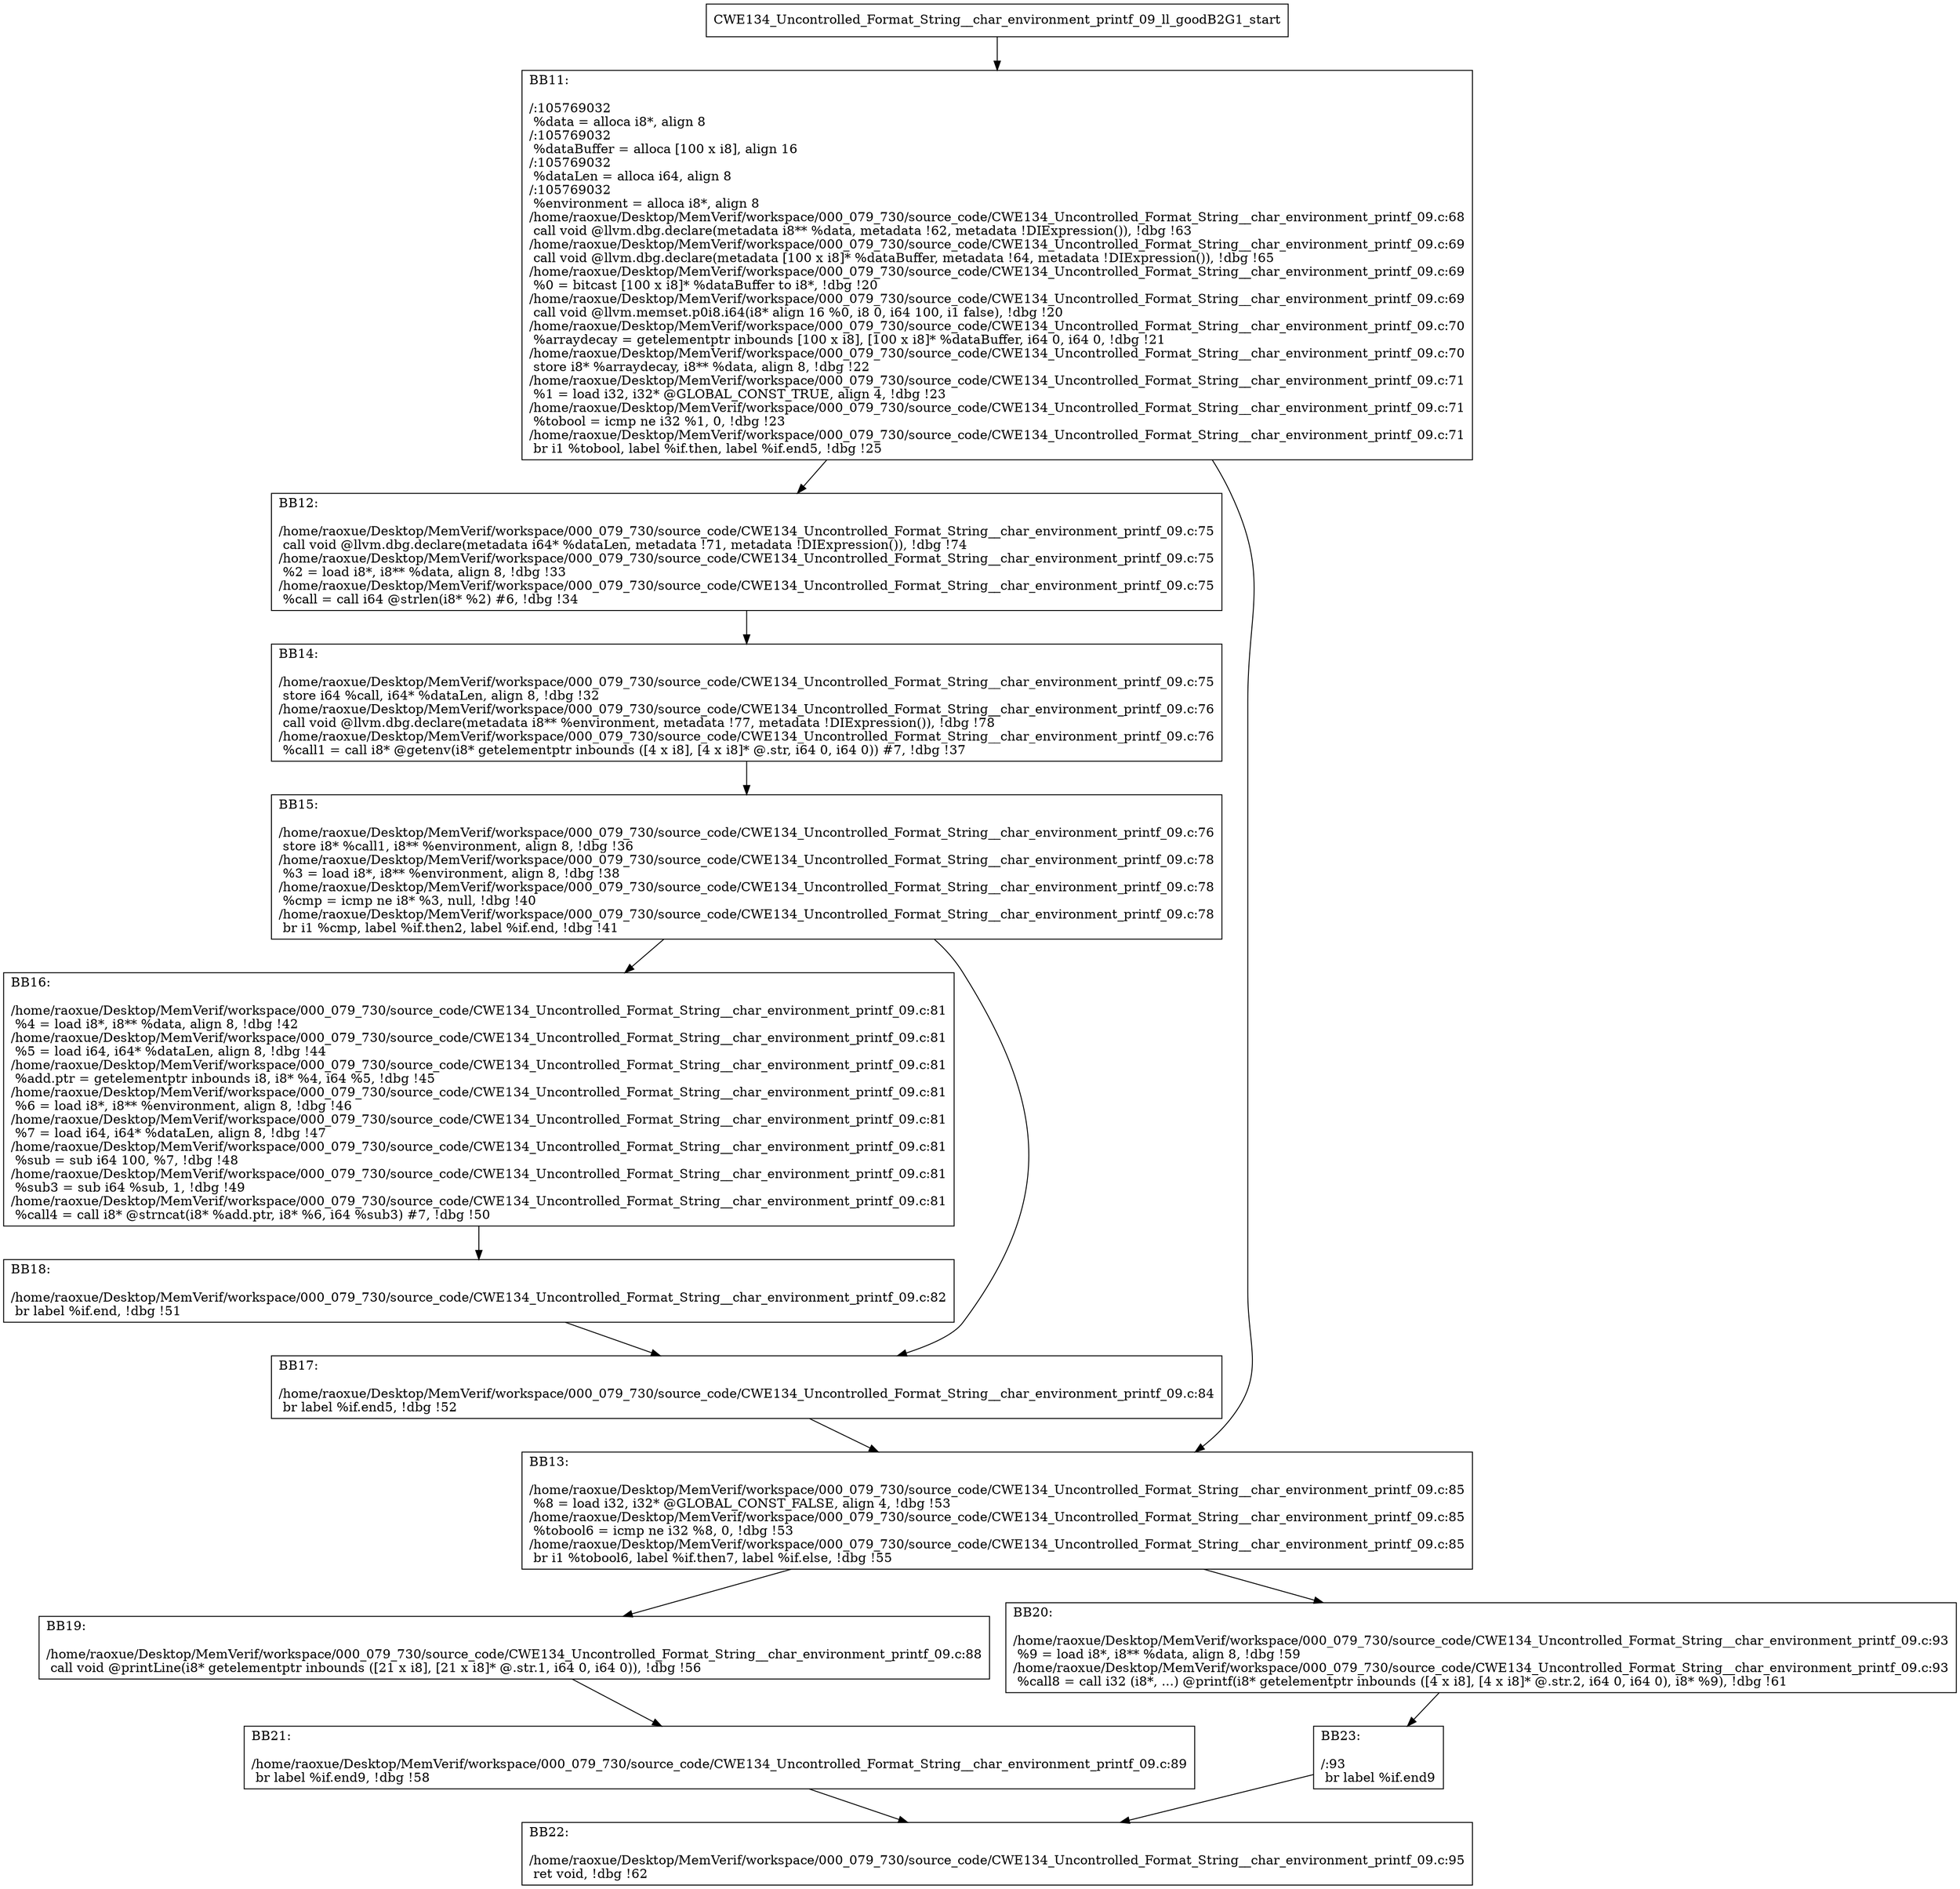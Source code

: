 digraph "CFG for'CWE134_Uncontrolled_Format_String__char_environment_printf_09_ll_goodB2G1' function" {
	BBCWE134_Uncontrolled_Format_String__char_environment_printf_09_ll_goodB2G1_start[shape=record,label="{CWE134_Uncontrolled_Format_String__char_environment_printf_09_ll_goodB2G1_start}"];
	BBCWE134_Uncontrolled_Format_String__char_environment_printf_09_ll_goodB2G1_start-> CWE134_Uncontrolled_Format_String__char_environment_printf_09_ll_goodB2G1BB11;
	CWE134_Uncontrolled_Format_String__char_environment_printf_09_ll_goodB2G1BB11 [shape=record, label="{BB11:\l\l/:105769032\l
  %data = alloca i8*, align 8\l
/:105769032\l
  %dataBuffer = alloca [100 x i8], align 16\l
/:105769032\l
  %dataLen = alloca i64, align 8\l
/:105769032\l
  %environment = alloca i8*, align 8\l
/home/raoxue/Desktop/MemVerif/workspace/000_079_730/source_code/CWE134_Uncontrolled_Format_String__char_environment_printf_09.c:68\l
  call void @llvm.dbg.declare(metadata i8** %data, metadata !62, metadata !DIExpression()), !dbg !63\l
/home/raoxue/Desktop/MemVerif/workspace/000_079_730/source_code/CWE134_Uncontrolled_Format_String__char_environment_printf_09.c:69\l
  call void @llvm.dbg.declare(metadata [100 x i8]* %dataBuffer, metadata !64, metadata !DIExpression()), !dbg !65\l
/home/raoxue/Desktop/MemVerif/workspace/000_079_730/source_code/CWE134_Uncontrolled_Format_String__char_environment_printf_09.c:69\l
  %0 = bitcast [100 x i8]* %dataBuffer to i8*, !dbg !20\l
/home/raoxue/Desktop/MemVerif/workspace/000_079_730/source_code/CWE134_Uncontrolled_Format_String__char_environment_printf_09.c:69\l
  call void @llvm.memset.p0i8.i64(i8* align 16 %0, i8 0, i64 100, i1 false), !dbg !20\l
/home/raoxue/Desktop/MemVerif/workspace/000_079_730/source_code/CWE134_Uncontrolled_Format_String__char_environment_printf_09.c:70\l
  %arraydecay = getelementptr inbounds [100 x i8], [100 x i8]* %dataBuffer, i64 0, i64 0, !dbg !21\l
/home/raoxue/Desktop/MemVerif/workspace/000_079_730/source_code/CWE134_Uncontrolled_Format_String__char_environment_printf_09.c:70\l
  store i8* %arraydecay, i8** %data, align 8, !dbg !22\l
/home/raoxue/Desktop/MemVerif/workspace/000_079_730/source_code/CWE134_Uncontrolled_Format_String__char_environment_printf_09.c:71\l
  %1 = load i32, i32* @GLOBAL_CONST_TRUE, align 4, !dbg !23\l
/home/raoxue/Desktop/MemVerif/workspace/000_079_730/source_code/CWE134_Uncontrolled_Format_String__char_environment_printf_09.c:71\l
  %tobool = icmp ne i32 %1, 0, !dbg !23\l
/home/raoxue/Desktop/MemVerif/workspace/000_079_730/source_code/CWE134_Uncontrolled_Format_String__char_environment_printf_09.c:71\l
  br i1 %tobool, label %if.then, label %if.end5, !dbg !25\l
}"];
	CWE134_Uncontrolled_Format_String__char_environment_printf_09_ll_goodB2G1BB11-> CWE134_Uncontrolled_Format_String__char_environment_printf_09_ll_goodB2G1BB12;
	CWE134_Uncontrolled_Format_String__char_environment_printf_09_ll_goodB2G1BB11-> CWE134_Uncontrolled_Format_String__char_environment_printf_09_ll_goodB2G1BB13;
	CWE134_Uncontrolled_Format_String__char_environment_printf_09_ll_goodB2G1BB12 [shape=record, label="{BB12:\l\l/home/raoxue/Desktop/MemVerif/workspace/000_079_730/source_code/CWE134_Uncontrolled_Format_String__char_environment_printf_09.c:75\l
  call void @llvm.dbg.declare(metadata i64* %dataLen, metadata !71, metadata !DIExpression()), !dbg !74\l
/home/raoxue/Desktop/MemVerif/workspace/000_079_730/source_code/CWE134_Uncontrolled_Format_String__char_environment_printf_09.c:75\l
  %2 = load i8*, i8** %data, align 8, !dbg !33\l
/home/raoxue/Desktop/MemVerif/workspace/000_079_730/source_code/CWE134_Uncontrolled_Format_String__char_environment_printf_09.c:75\l
  %call = call i64 @strlen(i8* %2) #6, !dbg !34\l
}"];
	CWE134_Uncontrolled_Format_String__char_environment_printf_09_ll_goodB2G1BB12-> CWE134_Uncontrolled_Format_String__char_environment_printf_09_ll_goodB2G1BB14;
	CWE134_Uncontrolled_Format_String__char_environment_printf_09_ll_goodB2G1BB14 [shape=record, label="{BB14:\l\l/home/raoxue/Desktop/MemVerif/workspace/000_079_730/source_code/CWE134_Uncontrolled_Format_String__char_environment_printf_09.c:75\l
  store i64 %call, i64* %dataLen, align 8, !dbg !32\l
/home/raoxue/Desktop/MemVerif/workspace/000_079_730/source_code/CWE134_Uncontrolled_Format_String__char_environment_printf_09.c:76\l
  call void @llvm.dbg.declare(metadata i8** %environment, metadata !77, metadata !DIExpression()), !dbg !78\l
/home/raoxue/Desktop/MemVerif/workspace/000_079_730/source_code/CWE134_Uncontrolled_Format_String__char_environment_printf_09.c:76\l
  %call1 = call i8* @getenv(i8* getelementptr inbounds ([4 x i8], [4 x i8]* @.str, i64 0, i64 0)) #7, !dbg !37\l
}"];
	CWE134_Uncontrolled_Format_String__char_environment_printf_09_ll_goodB2G1BB14-> CWE134_Uncontrolled_Format_String__char_environment_printf_09_ll_goodB2G1BB15;
	CWE134_Uncontrolled_Format_String__char_environment_printf_09_ll_goodB2G1BB15 [shape=record, label="{BB15:\l\l/home/raoxue/Desktop/MemVerif/workspace/000_079_730/source_code/CWE134_Uncontrolled_Format_String__char_environment_printf_09.c:76\l
  store i8* %call1, i8** %environment, align 8, !dbg !36\l
/home/raoxue/Desktop/MemVerif/workspace/000_079_730/source_code/CWE134_Uncontrolled_Format_String__char_environment_printf_09.c:78\l
  %3 = load i8*, i8** %environment, align 8, !dbg !38\l
/home/raoxue/Desktop/MemVerif/workspace/000_079_730/source_code/CWE134_Uncontrolled_Format_String__char_environment_printf_09.c:78\l
  %cmp = icmp ne i8* %3, null, !dbg !40\l
/home/raoxue/Desktop/MemVerif/workspace/000_079_730/source_code/CWE134_Uncontrolled_Format_String__char_environment_printf_09.c:78\l
  br i1 %cmp, label %if.then2, label %if.end, !dbg !41\l
}"];
	CWE134_Uncontrolled_Format_String__char_environment_printf_09_ll_goodB2G1BB15-> CWE134_Uncontrolled_Format_String__char_environment_printf_09_ll_goodB2G1BB16;
	CWE134_Uncontrolled_Format_String__char_environment_printf_09_ll_goodB2G1BB15-> CWE134_Uncontrolled_Format_String__char_environment_printf_09_ll_goodB2G1BB17;
	CWE134_Uncontrolled_Format_String__char_environment_printf_09_ll_goodB2G1BB16 [shape=record, label="{BB16:\l\l/home/raoxue/Desktop/MemVerif/workspace/000_079_730/source_code/CWE134_Uncontrolled_Format_String__char_environment_printf_09.c:81\l
  %4 = load i8*, i8** %data, align 8, !dbg !42\l
/home/raoxue/Desktop/MemVerif/workspace/000_079_730/source_code/CWE134_Uncontrolled_Format_String__char_environment_printf_09.c:81\l
  %5 = load i64, i64* %dataLen, align 8, !dbg !44\l
/home/raoxue/Desktop/MemVerif/workspace/000_079_730/source_code/CWE134_Uncontrolled_Format_String__char_environment_printf_09.c:81\l
  %add.ptr = getelementptr inbounds i8, i8* %4, i64 %5, !dbg !45\l
/home/raoxue/Desktop/MemVerif/workspace/000_079_730/source_code/CWE134_Uncontrolled_Format_String__char_environment_printf_09.c:81\l
  %6 = load i8*, i8** %environment, align 8, !dbg !46\l
/home/raoxue/Desktop/MemVerif/workspace/000_079_730/source_code/CWE134_Uncontrolled_Format_String__char_environment_printf_09.c:81\l
  %7 = load i64, i64* %dataLen, align 8, !dbg !47\l
/home/raoxue/Desktop/MemVerif/workspace/000_079_730/source_code/CWE134_Uncontrolled_Format_String__char_environment_printf_09.c:81\l
  %sub = sub i64 100, %7, !dbg !48\l
/home/raoxue/Desktop/MemVerif/workspace/000_079_730/source_code/CWE134_Uncontrolled_Format_String__char_environment_printf_09.c:81\l
  %sub3 = sub i64 %sub, 1, !dbg !49\l
/home/raoxue/Desktop/MemVerif/workspace/000_079_730/source_code/CWE134_Uncontrolled_Format_String__char_environment_printf_09.c:81\l
  %call4 = call i8* @strncat(i8* %add.ptr, i8* %6, i64 %sub3) #7, !dbg !50\l
}"];
	CWE134_Uncontrolled_Format_String__char_environment_printf_09_ll_goodB2G1BB16-> CWE134_Uncontrolled_Format_String__char_environment_printf_09_ll_goodB2G1BB18;
	CWE134_Uncontrolled_Format_String__char_environment_printf_09_ll_goodB2G1BB18 [shape=record, label="{BB18:\l\l/home/raoxue/Desktop/MemVerif/workspace/000_079_730/source_code/CWE134_Uncontrolled_Format_String__char_environment_printf_09.c:82\l
  br label %if.end, !dbg !51\l
}"];
	CWE134_Uncontrolled_Format_String__char_environment_printf_09_ll_goodB2G1BB18-> CWE134_Uncontrolled_Format_String__char_environment_printf_09_ll_goodB2G1BB17;
	CWE134_Uncontrolled_Format_String__char_environment_printf_09_ll_goodB2G1BB17 [shape=record, label="{BB17:\l\l/home/raoxue/Desktop/MemVerif/workspace/000_079_730/source_code/CWE134_Uncontrolled_Format_String__char_environment_printf_09.c:84\l
  br label %if.end5, !dbg !52\l
}"];
	CWE134_Uncontrolled_Format_String__char_environment_printf_09_ll_goodB2G1BB17-> CWE134_Uncontrolled_Format_String__char_environment_printf_09_ll_goodB2G1BB13;
	CWE134_Uncontrolled_Format_String__char_environment_printf_09_ll_goodB2G1BB13 [shape=record, label="{BB13:\l\l/home/raoxue/Desktop/MemVerif/workspace/000_079_730/source_code/CWE134_Uncontrolled_Format_String__char_environment_printf_09.c:85\l
  %8 = load i32, i32* @GLOBAL_CONST_FALSE, align 4, !dbg !53\l
/home/raoxue/Desktop/MemVerif/workspace/000_079_730/source_code/CWE134_Uncontrolled_Format_String__char_environment_printf_09.c:85\l
  %tobool6 = icmp ne i32 %8, 0, !dbg !53\l
/home/raoxue/Desktop/MemVerif/workspace/000_079_730/source_code/CWE134_Uncontrolled_Format_String__char_environment_printf_09.c:85\l
  br i1 %tobool6, label %if.then7, label %if.else, !dbg !55\l
}"];
	CWE134_Uncontrolled_Format_String__char_environment_printf_09_ll_goodB2G1BB13-> CWE134_Uncontrolled_Format_String__char_environment_printf_09_ll_goodB2G1BB19;
	CWE134_Uncontrolled_Format_String__char_environment_printf_09_ll_goodB2G1BB13-> CWE134_Uncontrolled_Format_String__char_environment_printf_09_ll_goodB2G1BB20;
	CWE134_Uncontrolled_Format_String__char_environment_printf_09_ll_goodB2G1BB19 [shape=record, label="{BB19:\l\l/home/raoxue/Desktop/MemVerif/workspace/000_079_730/source_code/CWE134_Uncontrolled_Format_String__char_environment_printf_09.c:88\l
  call void @printLine(i8* getelementptr inbounds ([21 x i8], [21 x i8]* @.str.1, i64 0, i64 0)), !dbg !56\l
}"];
	CWE134_Uncontrolled_Format_String__char_environment_printf_09_ll_goodB2G1BB19-> CWE134_Uncontrolled_Format_String__char_environment_printf_09_ll_goodB2G1BB21;
	CWE134_Uncontrolled_Format_String__char_environment_printf_09_ll_goodB2G1BB21 [shape=record, label="{BB21:\l\l/home/raoxue/Desktop/MemVerif/workspace/000_079_730/source_code/CWE134_Uncontrolled_Format_String__char_environment_printf_09.c:89\l
  br label %if.end9, !dbg !58\l
}"];
	CWE134_Uncontrolled_Format_String__char_environment_printf_09_ll_goodB2G1BB21-> CWE134_Uncontrolled_Format_String__char_environment_printf_09_ll_goodB2G1BB22;
	CWE134_Uncontrolled_Format_String__char_environment_printf_09_ll_goodB2G1BB20 [shape=record, label="{BB20:\l\l/home/raoxue/Desktop/MemVerif/workspace/000_079_730/source_code/CWE134_Uncontrolled_Format_String__char_environment_printf_09.c:93\l
  %9 = load i8*, i8** %data, align 8, !dbg !59\l
/home/raoxue/Desktop/MemVerif/workspace/000_079_730/source_code/CWE134_Uncontrolled_Format_String__char_environment_printf_09.c:93\l
  %call8 = call i32 (i8*, ...) @printf(i8* getelementptr inbounds ([4 x i8], [4 x i8]* @.str.2, i64 0, i64 0), i8* %9), !dbg !61\l
}"];
	CWE134_Uncontrolled_Format_String__char_environment_printf_09_ll_goodB2G1BB20-> CWE134_Uncontrolled_Format_String__char_environment_printf_09_ll_goodB2G1BB23;
	CWE134_Uncontrolled_Format_String__char_environment_printf_09_ll_goodB2G1BB23 [shape=record, label="{BB23:\l\l/:93\l
  br label %if.end9\l
}"];
	CWE134_Uncontrolled_Format_String__char_environment_printf_09_ll_goodB2G1BB23-> CWE134_Uncontrolled_Format_String__char_environment_printf_09_ll_goodB2G1BB22;
	CWE134_Uncontrolled_Format_String__char_environment_printf_09_ll_goodB2G1BB22 [shape=record, label="{BB22:\l\l/home/raoxue/Desktop/MemVerif/workspace/000_079_730/source_code/CWE134_Uncontrolled_Format_String__char_environment_printf_09.c:95\l
  ret void, !dbg !62\l
}"];
}
